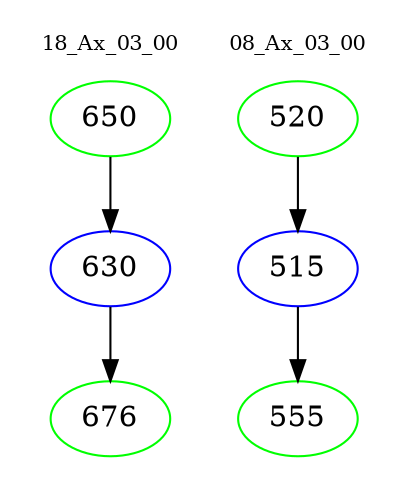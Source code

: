 digraph{
subgraph cluster_0 {
color = white
label = "18_Ax_03_00";
fontsize=10;
T0_650 [label="650", color="green"]
T0_650 -> T0_630 [color="black"]
T0_630 [label="630", color="blue"]
T0_630 -> T0_676 [color="black"]
T0_676 [label="676", color="green"]
}
subgraph cluster_1 {
color = white
label = "08_Ax_03_00";
fontsize=10;
T1_520 [label="520", color="green"]
T1_520 -> T1_515 [color="black"]
T1_515 [label="515", color="blue"]
T1_515 -> T1_555 [color="black"]
T1_555 [label="555", color="green"]
}
}
